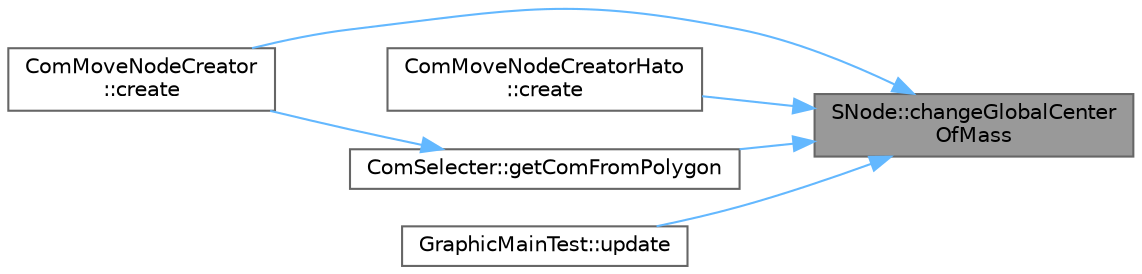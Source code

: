 digraph "SNode::changeGlobalCenterOfMass"
{
 // LATEX_PDF_SIZE
  bgcolor="transparent";
  edge [fontname=Helvetica,fontsize=10,labelfontname=Helvetica,labelfontsize=10];
  node [fontname=Helvetica,fontsize=10,shape=box,height=0.2,width=0.4];
  rankdir="RL";
  Node1 [id="Node000001",label="SNode::changeGlobalCenter\lOfMass",height=0.2,width=0.4,color="gray40", fillcolor="grey60", style="filled", fontcolor="black",tooltip="重心位置を変更する関数．"];
  Node1 -> Node2 [id="edge1_Node000001_Node000002",dir="back",color="steelblue1",style="solid",tooltip=" "];
  Node2 [id="Node000002",label="ComMoveNodeCreator\l::create",height=0.2,width=0.4,color="grey40", fillcolor="white", style="filled",URL="$class_com_move_node_creator.html#a54af2f9f812096d439d04e8eb4ce386b",tooltip="重心を平行移動したノードを生成する"];
  Node1 -> Node3 [id="edge2_Node000001_Node000003",dir="back",color="steelblue1",style="solid",tooltip=" "];
  Node3 [id="Node000003",label="ComMoveNodeCreatorHato\l::create",height=0.2,width=0.4,color="grey40", fillcolor="white", style="filled",URL="$class_com_move_node_creator_hato.html#a5802fc7f51b97e5ac1e2b86de24283a6",tooltip="重心を平行移動したノードを生成する"];
  Node1 -> Node4 [id="edge3_Node000001_Node000004",dir="back",color="steelblue1",style="solid",tooltip=" "];
  Node4 [id="Node000004",label="ComSelecter::getComFromPolygon",height=0.2,width=0.4,color="grey40", fillcolor="white", style="filled",URL="$class_com_selecter.html#a7557af617255e407ade97899f56c5bc2",tooltip="重心を求める"];
  Node4 -> Node2 [id="edge4_Node000004_Node000002",dir="back",color="steelblue1",style="solid",tooltip=" "];
  Node1 -> Node5 [id="edge5_Node000001_Node000005",dir="back",color="steelblue1",style="solid",tooltip=" "];
  Node5 [id="Node000005",label="GraphicMainTest::update",height=0.2,width=0.4,color="grey40", fillcolor="white", style="filled",URL="$class_graphic_main_test.html#a661e1c27659f504aeb8acc2ac1a907d6",tooltip="描画画面の更新を行う．純粋仮想関数のため，継承先では必ずoverrideする必要がある．"];
}
